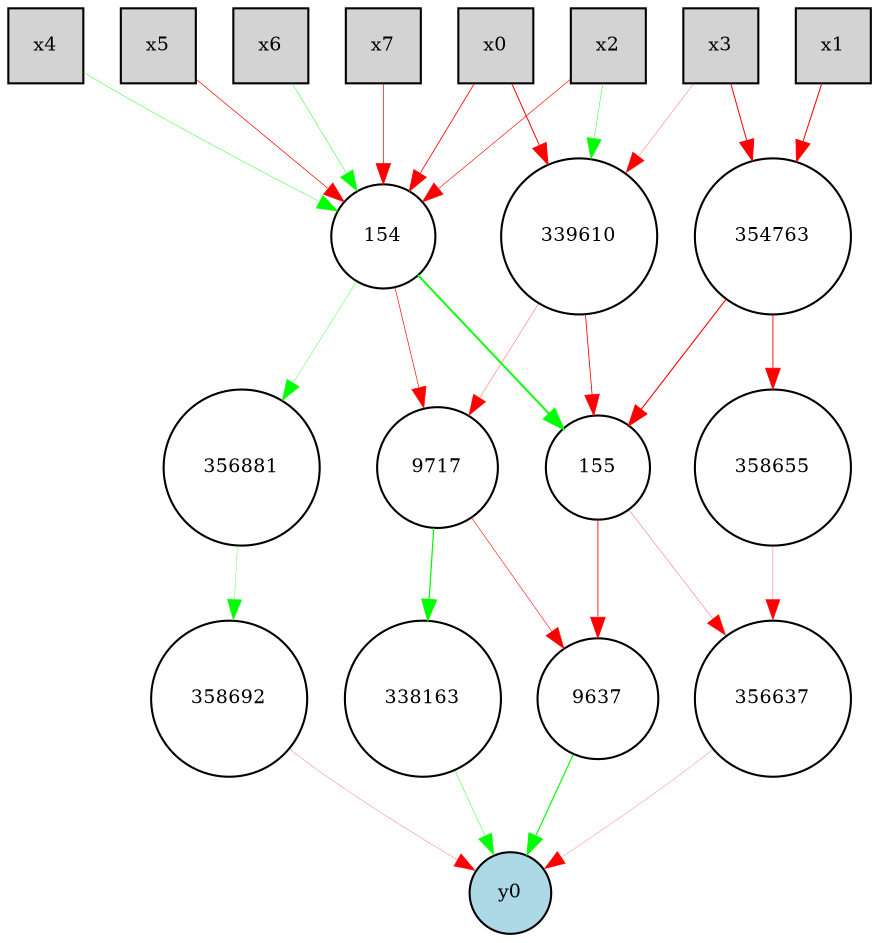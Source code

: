 digraph {
	node [fontsize=9 height=0.1 shape=circle width=0.1]
	x0 [fillcolor=lightgray height=0.5 shape=box style=filled width=0.5]
	x1 [fillcolor=lightgray height=0.5 shape=box style=filled width=0.5]
	x2 [fillcolor=lightgray height=0.5 shape=box style=filled width=0.5]
	x3 [fillcolor=lightgray height=0.5 shape=box style=filled width=0.5]
	x4 [fillcolor=lightgray height=0.5 shape=box style=filled width=0.5]
	x5 [fillcolor=lightgray height=0.5 shape=box style=filled width=0.5]
	x6 [fillcolor=lightgray height=0.5 shape=box style=filled width=0.5]
	x7 [fillcolor=lightgray height=0.5 shape=box style=filled width=0.5]
	y0 [fillcolor=lightblue style=filled]
	358692 [fillcolor=white style=filled]
	9637 [fillcolor=white style=filled]
	354763 [fillcolor=white style=filled]
	356881 [fillcolor=white style=filled]
	338163 [fillcolor=white style=filled]
	9717 [fillcolor=white style=filled]
	339610 [fillcolor=white style=filled]
	154 [fillcolor=white style=filled]
	155 [fillcolor=white style=filled]
	356637 [fillcolor=white style=filled]
	358655 [fillcolor=white style=filled]
	x5 -> 154 [color=red penwidth=0.33576578250626254 style=solid]
	x6 -> 154 [color=green penwidth=0.20433229238444553 style=solid]
	x2 -> 154 [color=red penwidth=0.30138913283808333 style=solid]
	x0 -> 154 [color=red penwidth=0.3993046047143387 style=solid]
	154 -> 155 [color=green penwidth=0.9 style=solid]
	x4 -> 154 [color=green penwidth=0.1945302453519402 style=solid]
	x7 -> 154 [color=red penwidth=0.34500038120148907 style=solid]
	155 -> 9637 [color=red penwidth=0.41504303487928307 style=solid]
	9637 -> y0 [color=green penwidth=0.5435805378424285 style=solid]
	154 -> 9717 [color=red penwidth=0.31324292153225575 style=solid]
	9717 -> 9637 [color=red penwidth=0.2691924167331463 style=solid]
	9717 -> 338163 [color=green penwidth=0.6026965829944203 style=solid]
	338163 -> y0 [color=green penwidth=0.18924860281074607 style=solid]
	x0 -> 339610 [color=red penwidth=0.4826479344912743 style=solid]
	339610 -> 155 [color=red penwidth=0.40123029823574763 style=solid]
	339610 -> 9717 [color=red penwidth=0.15075343300074423 style=solid]
	x3 -> 354763 [color=red penwidth=0.47971156365102385 style=solid]
	354763 -> 155 [color=red penwidth=0.5210484037216367 style=solid]
	x1 -> 354763 [color=red penwidth=0.49392321345407164 style=solid]
	155 -> 356637 [color=red penwidth=0.143183663297399 style=solid]
	356637 -> y0 [color=red penwidth=0.10836781882646465 style=solid]
	154 -> 356881 [color=green penwidth=0.15986021967772987 style=solid]
	x3 -> 339610 [color=red penwidth=0.1276436255738603 style=solid]
	354763 -> 358655 [color=red penwidth=0.4377319163955177 style=solid]
	358655 -> 356637 [color=red penwidth=0.13408563799469378 style=solid]
	356881 -> 358692 [color=green penwidth=0.14591231514710706 style=solid]
	358692 -> y0 [color=red penwidth=0.11740406722325691 style=solid]
	x2 -> 339610 [color=green penwidth=0.21383132044612396 style=solid]
}
